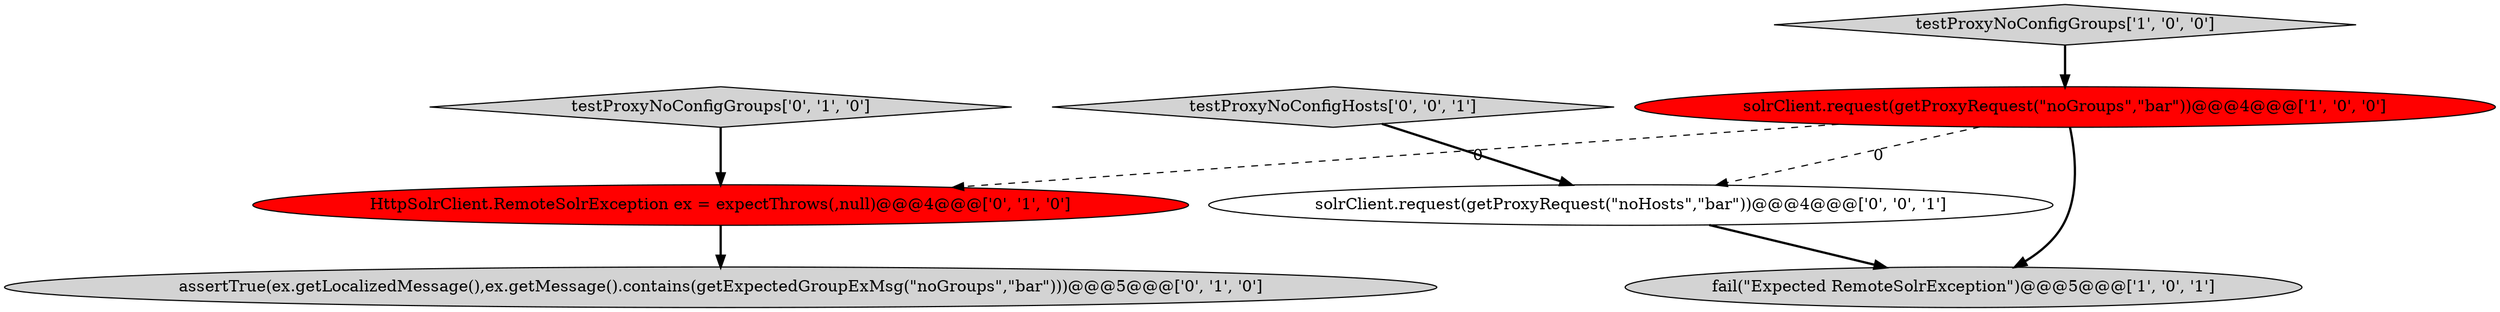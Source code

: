 digraph {
3 [style = filled, label = "HttpSolrClient.RemoteSolrException ex = expectThrows(,null)@@@4@@@['0', '1', '0']", fillcolor = red, shape = ellipse image = "AAA1AAABBB2BBB"];
6 [style = filled, label = "testProxyNoConfigHosts['0', '0', '1']", fillcolor = lightgray, shape = diamond image = "AAA0AAABBB3BBB"];
7 [style = filled, label = "solrClient.request(getProxyRequest(\"noHosts\",\"bar\"))@@@4@@@['0', '0', '1']", fillcolor = white, shape = ellipse image = "AAA0AAABBB3BBB"];
2 [style = filled, label = "testProxyNoConfigGroups['1', '0', '0']", fillcolor = lightgray, shape = diamond image = "AAA0AAABBB1BBB"];
5 [style = filled, label = "testProxyNoConfigGroups['0', '1', '0']", fillcolor = lightgray, shape = diamond image = "AAA0AAABBB2BBB"];
0 [style = filled, label = "fail(\"Expected RemoteSolrException\")@@@5@@@['1', '0', '1']", fillcolor = lightgray, shape = ellipse image = "AAA0AAABBB1BBB"];
1 [style = filled, label = "solrClient.request(getProxyRequest(\"noGroups\",\"bar\"))@@@4@@@['1', '0', '0']", fillcolor = red, shape = ellipse image = "AAA1AAABBB1BBB"];
4 [style = filled, label = "assertTrue(ex.getLocalizedMessage(),ex.getMessage().contains(getExpectedGroupExMsg(\"noGroups\",\"bar\")))@@@5@@@['0', '1', '0']", fillcolor = lightgray, shape = ellipse image = "AAA0AAABBB2BBB"];
5->3 [style = bold, label=""];
7->0 [style = bold, label=""];
1->0 [style = bold, label=""];
1->3 [style = dashed, label="0"];
1->7 [style = dashed, label="0"];
6->7 [style = bold, label=""];
3->4 [style = bold, label=""];
2->1 [style = bold, label=""];
}
